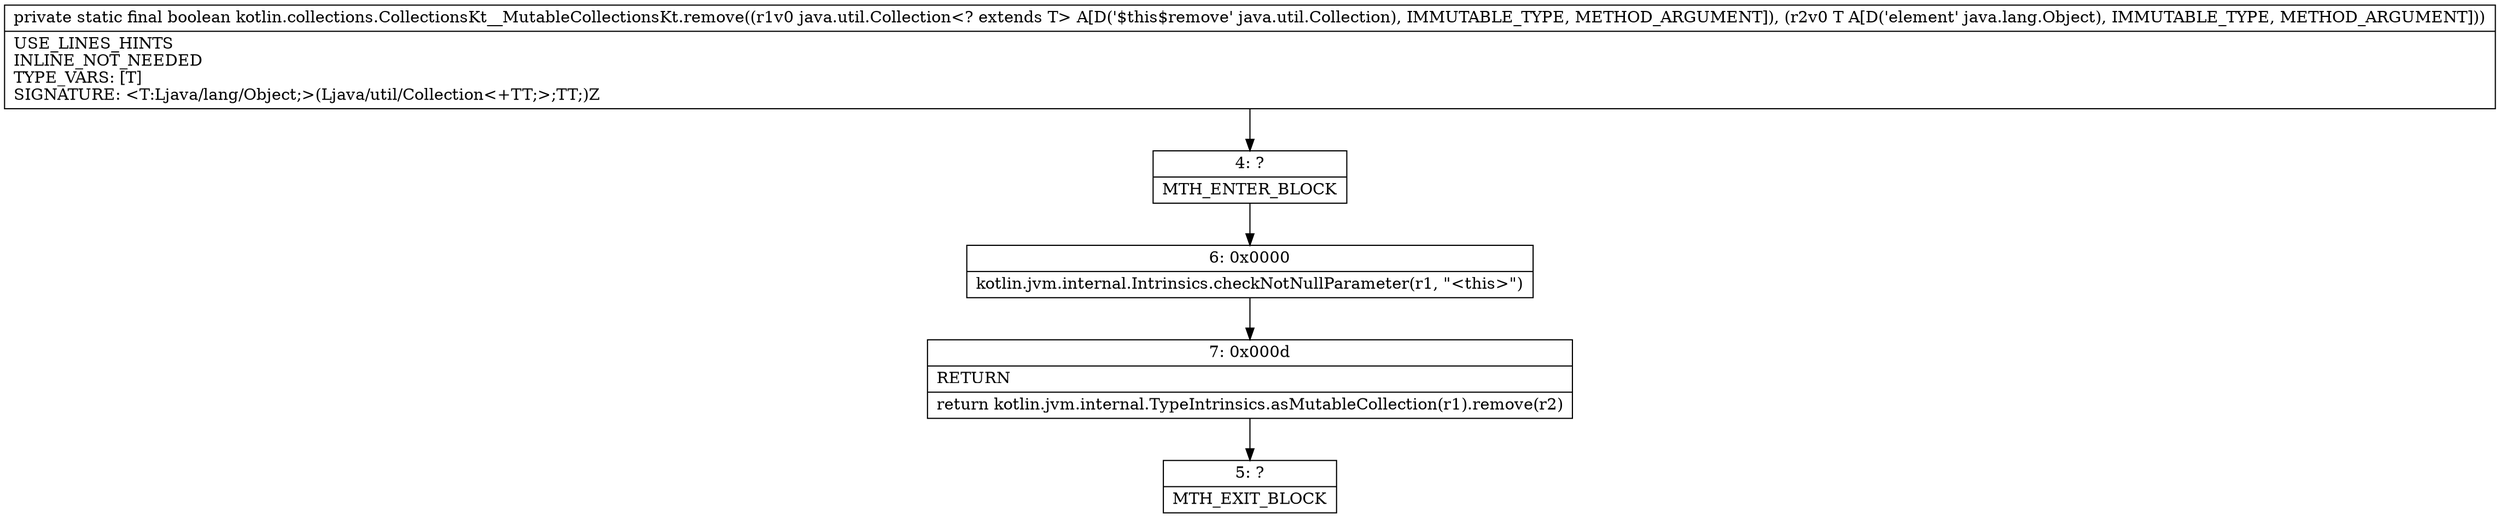 digraph "CFG forkotlin.collections.CollectionsKt__MutableCollectionsKt.remove(Ljava\/util\/Collection;Ljava\/lang\/Object;)Z" {
Node_4 [shape=record,label="{4\:\ ?|MTH_ENTER_BLOCK\l}"];
Node_6 [shape=record,label="{6\:\ 0x0000|kotlin.jvm.internal.Intrinsics.checkNotNullParameter(r1, \"\<this\>\")\l}"];
Node_7 [shape=record,label="{7\:\ 0x000d|RETURN\l|return kotlin.jvm.internal.TypeIntrinsics.asMutableCollection(r1).remove(r2)\l}"];
Node_5 [shape=record,label="{5\:\ ?|MTH_EXIT_BLOCK\l}"];
MethodNode[shape=record,label="{private static final boolean kotlin.collections.CollectionsKt__MutableCollectionsKt.remove((r1v0 java.util.Collection\<? extends T\> A[D('$this$remove' java.util.Collection), IMMUTABLE_TYPE, METHOD_ARGUMENT]), (r2v0 T A[D('element' java.lang.Object), IMMUTABLE_TYPE, METHOD_ARGUMENT]))  | USE_LINES_HINTS\lINLINE_NOT_NEEDED\lTYPE_VARS: [T]\lSIGNATURE: \<T:Ljava\/lang\/Object;\>(Ljava\/util\/Collection\<+TT;\>;TT;)Z\l}"];
MethodNode -> Node_4;Node_4 -> Node_6;
Node_6 -> Node_7;
Node_7 -> Node_5;
}

